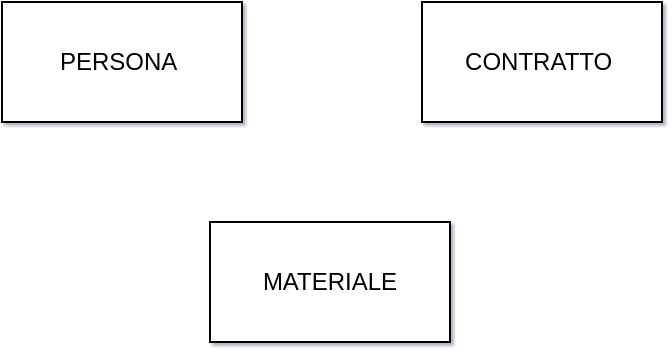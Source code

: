 <mxfile version="20.2.3" type="device"><diagram id="jPruL0XJO0Q1BgzMP4UB" name="Pagina-1"><mxGraphModel dx="1126" dy="564" grid="1" gridSize="10" guides="1" tooltips="1" connect="1" arrows="1" fold="1" page="1" pageScale="1" pageWidth="827" pageHeight="1169" math="0" shadow="1"><root><mxCell id="0"/><mxCell id="1" parent="0"/><mxCell id="cliLq2dWRe9m9ehmEi2t-1" value="PERSONA&amp;nbsp;" style="rounded=0;whiteSpace=wrap;html=1;" parent="1" vertex="1"><mxGeometry x="190" y="200" width="120" height="60" as="geometry"/></mxCell><mxCell id="cliLq2dWRe9m9ehmEi2t-2" value="CONTRATTO&amp;nbsp;" style="rounded=0;whiteSpace=wrap;html=1;" parent="1" vertex="1"><mxGeometry x="400" y="200" width="120" height="60" as="geometry"/></mxCell><mxCell id="cliLq2dWRe9m9ehmEi2t-3" value="MATERIALE" style="rounded=0;whiteSpace=wrap;html=1;" parent="1" vertex="1"><mxGeometry x="294" y="310" width="120" height="60" as="geometry"/></mxCell></root></mxGraphModel></diagram></mxfile>
